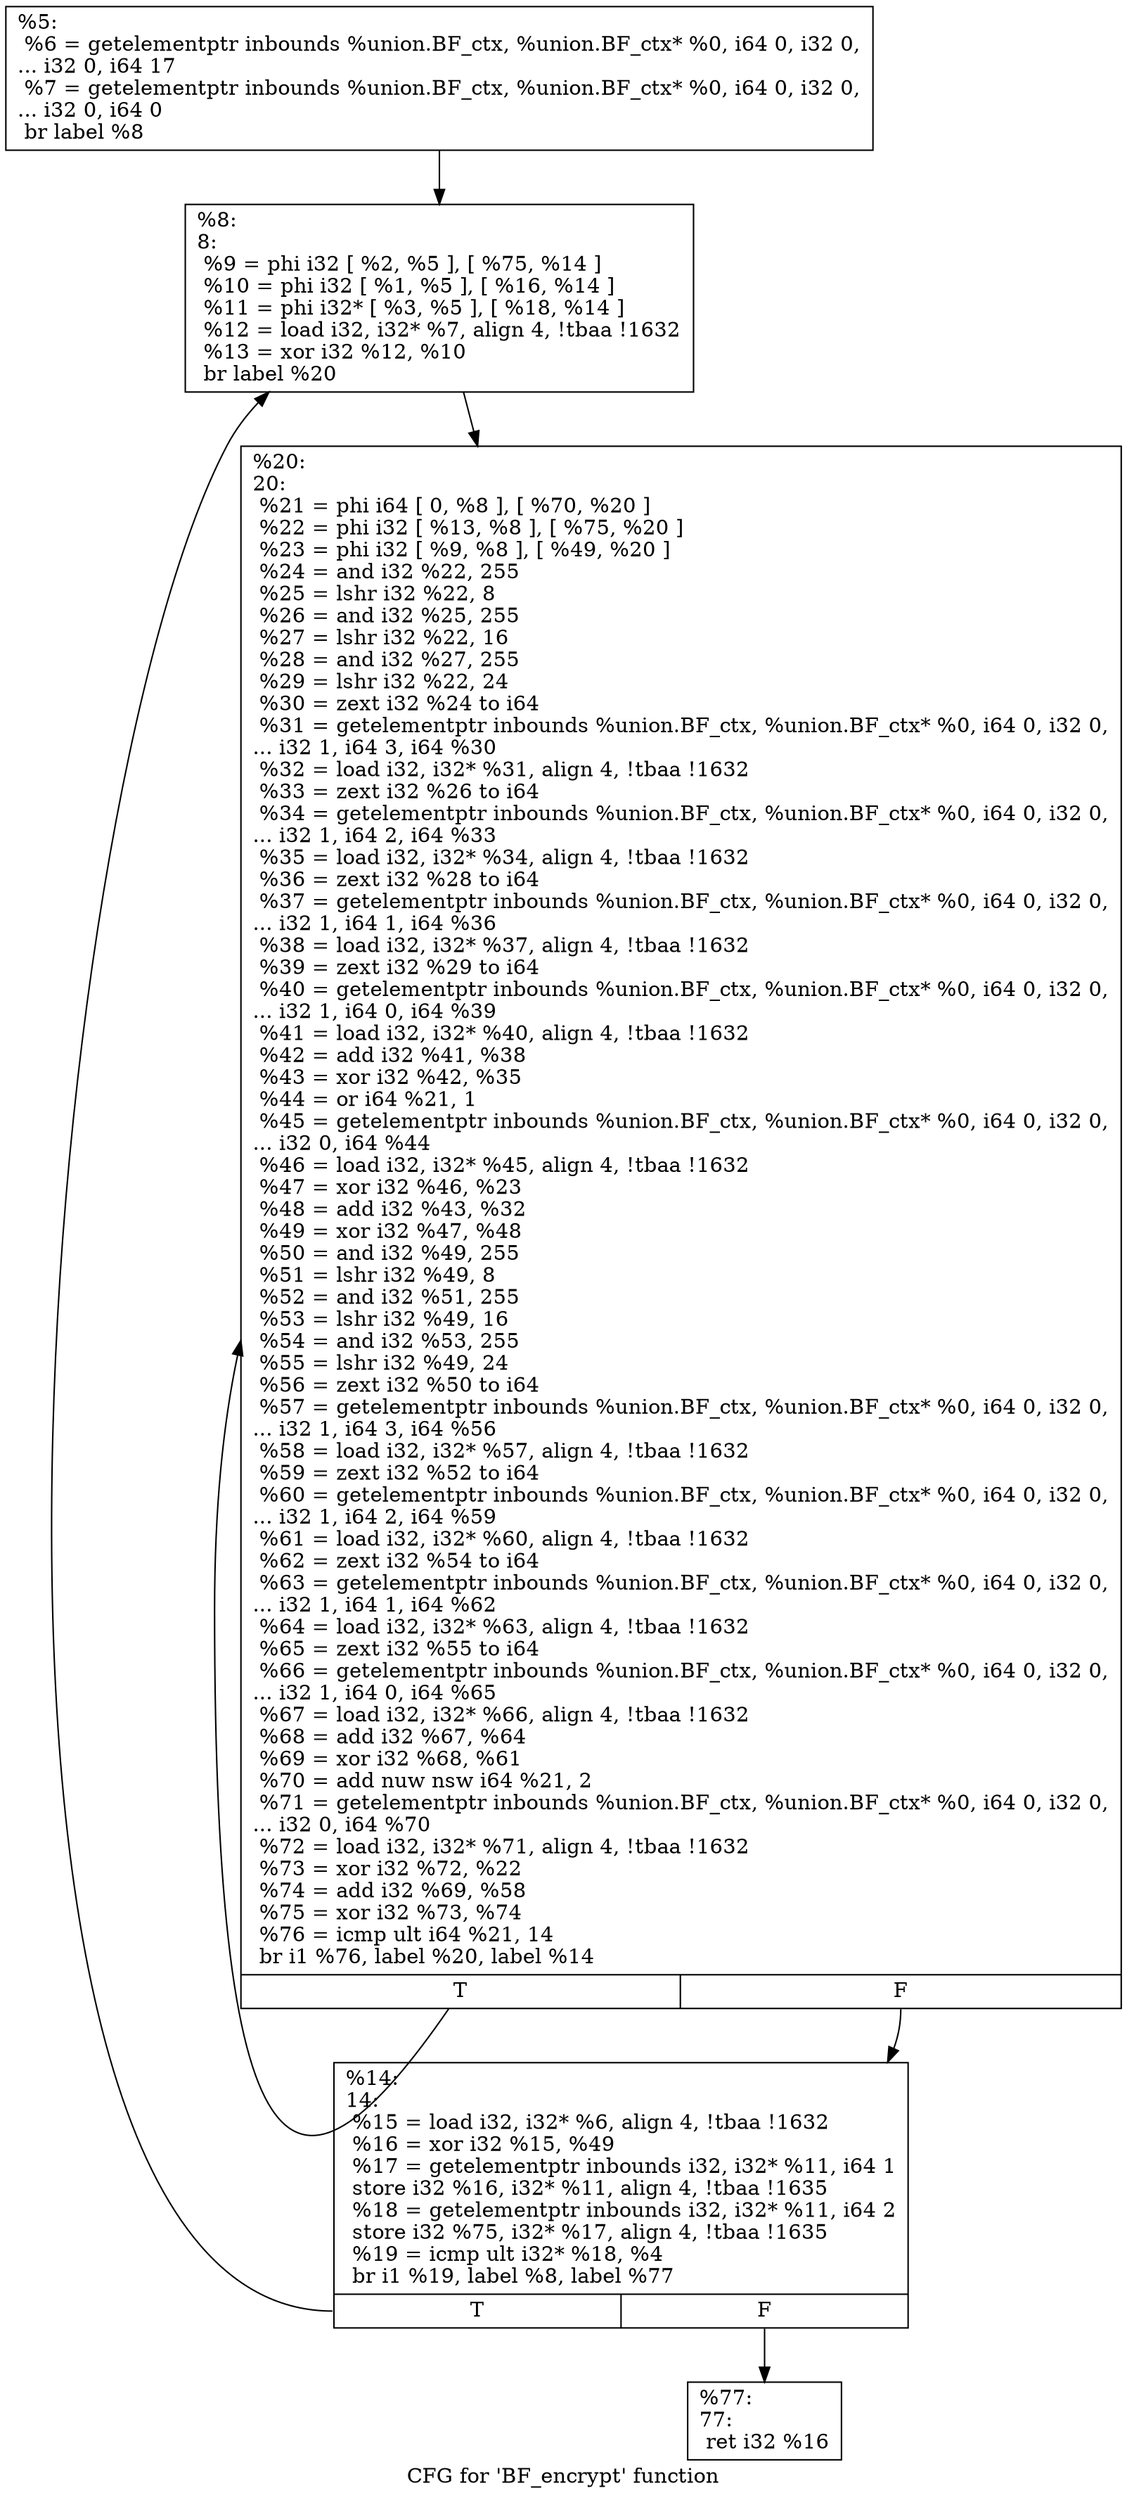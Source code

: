 digraph "CFG for 'BF_encrypt' function" {
	label="CFG for 'BF_encrypt' function";

	Node0x1d2ed20 [shape=record,label="{%5:\l  %6 = getelementptr inbounds %union.BF_ctx, %union.BF_ctx* %0, i64 0, i32 0,\l... i32 0, i64 17\l  %7 = getelementptr inbounds %union.BF_ctx, %union.BF_ctx* %0, i64 0, i32 0,\l... i32 0, i64 0\l  br label %8\l}"];
	Node0x1d2ed20 -> Node0x1d2ee40;
	Node0x1d2ee40 [shape=record,label="{%8:\l8:                                                \l  %9 = phi i32 [ %2, %5 ], [ %75, %14 ]\l  %10 = phi i32 [ %1, %5 ], [ %16, %14 ]\l  %11 = phi i32* [ %3, %5 ], [ %18, %14 ]\l  %12 = load i32, i32* %7, align 4, !tbaa !1632\l  %13 = xor i32 %12, %10\l  br label %20\l}"];
	Node0x1d2ee40 -> Node0x1d2eee0;
	Node0x1d2ee90 [shape=record,label="{%14:\l14:                                               \l  %15 = load i32, i32* %6, align 4, !tbaa !1632\l  %16 = xor i32 %15, %49\l  %17 = getelementptr inbounds i32, i32* %11, i64 1\l  store i32 %16, i32* %11, align 4, !tbaa !1635\l  %18 = getelementptr inbounds i32, i32* %11, i64 2\l  store i32 %75, i32* %17, align 4, !tbaa !1635\l  %19 = icmp ult i32* %18, %4\l  br i1 %19, label %8, label %77\l|{<s0>T|<s1>F}}"];
	Node0x1d2ee90:s0 -> Node0x1d2ee40;
	Node0x1d2ee90:s1 -> Node0x1d2ef30;
	Node0x1d2eee0 [shape=record,label="{%20:\l20:                                               \l  %21 = phi i64 [ 0, %8 ], [ %70, %20 ]\l  %22 = phi i32 [ %13, %8 ], [ %75, %20 ]\l  %23 = phi i32 [ %9, %8 ], [ %49, %20 ]\l  %24 = and i32 %22, 255\l  %25 = lshr i32 %22, 8\l  %26 = and i32 %25, 255\l  %27 = lshr i32 %22, 16\l  %28 = and i32 %27, 255\l  %29 = lshr i32 %22, 24\l  %30 = zext i32 %24 to i64\l  %31 = getelementptr inbounds %union.BF_ctx, %union.BF_ctx* %0, i64 0, i32 0,\l... i32 1, i64 3, i64 %30\l  %32 = load i32, i32* %31, align 4, !tbaa !1632\l  %33 = zext i32 %26 to i64\l  %34 = getelementptr inbounds %union.BF_ctx, %union.BF_ctx* %0, i64 0, i32 0,\l... i32 1, i64 2, i64 %33\l  %35 = load i32, i32* %34, align 4, !tbaa !1632\l  %36 = zext i32 %28 to i64\l  %37 = getelementptr inbounds %union.BF_ctx, %union.BF_ctx* %0, i64 0, i32 0,\l... i32 1, i64 1, i64 %36\l  %38 = load i32, i32* %37, align 4, !tbaa !1632\l  %39 = zext i32 %29 to i64\l  %40 = getelementptr inbounds %union.BF_ctx, %union.BF_ctx* %0, i64 0, i32 0,\l... i32 1, i64 0, i64 %39\l  %41 = load i32, i32* %40, align 4, !tbaa !1632\l  %42 = add i32 %41, %38\l  %43 = xor i32 %42, %35\l  %44 = or i64 %21, 1\l  %45 = getelementptr inbounds %union.BF_ctx, %union.BF_ctx* %0, i64 0, i32 0,\l... i32 0, i64 %44\l  %46 = load i32, i32* %45, align 4, !tbaa !1632\l  %47 = xor i32 %46, %23\l  %48 = add i32 %43, %32\l  %49 = xor i32 %47, %48\l  %50 = and i32 %49, 255\l  %51 = lshr i32 %49, 8\l  %52 = and i32 %51, 255\l  %53 = lshr i32 %49, 16\l  %54 = and i32 %53, 255\l  %55 = lshr i32 %49, 24\l  %56 = zext i32 %50 to i64\l  %57 = getelementptr inbounds %union.BF_ctx, %union.BF_ctx* %0, i64 0, i32 0,\l... i32 1, i64 3, i64 %56\l  %58 = load i32, i32* %57, align 4, !tbaa !1632\l  %59 = zext i32 %52 to i64\l  %60 = getelementptr inbounds %union.BF_ctx, %union.BF_ctx* %0, i64 0, i32 0,\l... i32 1, i64 2, i64 %59\l  %61 = load i32, i32* %60, align 4, !tbaa !1632\l  %62 = zext i32 %54 to i64\l  %63 = getelementptr inbounds %union.BF_ctx, %union.BF_ctx* %0, i64 0, i32 0,\l... i32 1, i64 1, i64 %62\l  %64 = load i32, i32* %63, align 4, !tbaa !1632\l  %65 = zext i32 %55 to i64\l  %66 = getelementptr inbounds %union.BF_ctx, %union.BF_ctx* %0, i64 0, i32 0,\l... i32 1, i64 0, i64 %65\l  %67 = load i32, i32* %66, align 4, !tbaa !1632\l  %68 = add i32 %67, %64\l  %69 = xor i32 %68, %61\l  %70 = add nuw nsw i64 %21, 2\l  %71 = getelementptr inbounds %union.BF_ctx, %union.BF_ctx* %0, i64 0, i32 0,\l... i32 0, i64 %70\l  %72 = load i32, i32* %71, align 4, !tbaa !1632\l  %73 = xor i32 %72, %22\l  %74 = add i32 %69, %58\l  %75 = xor i32 %73, %74\l  %76 = icmp ult i64 %21, 14\l  br i1 %76, label %20, label %14\l|{<s0>T|<s1>F}}"];
	Node0x1d2eee0:s0 -> Node0x1d2eee0;
	Node0x1d2eee0:s1 -> Node0x1d2ee90;
	Node0x1d2ef30 [shape=record,label="{%77:\l77:                                               \l  ret i32 %16\l}"];
}
